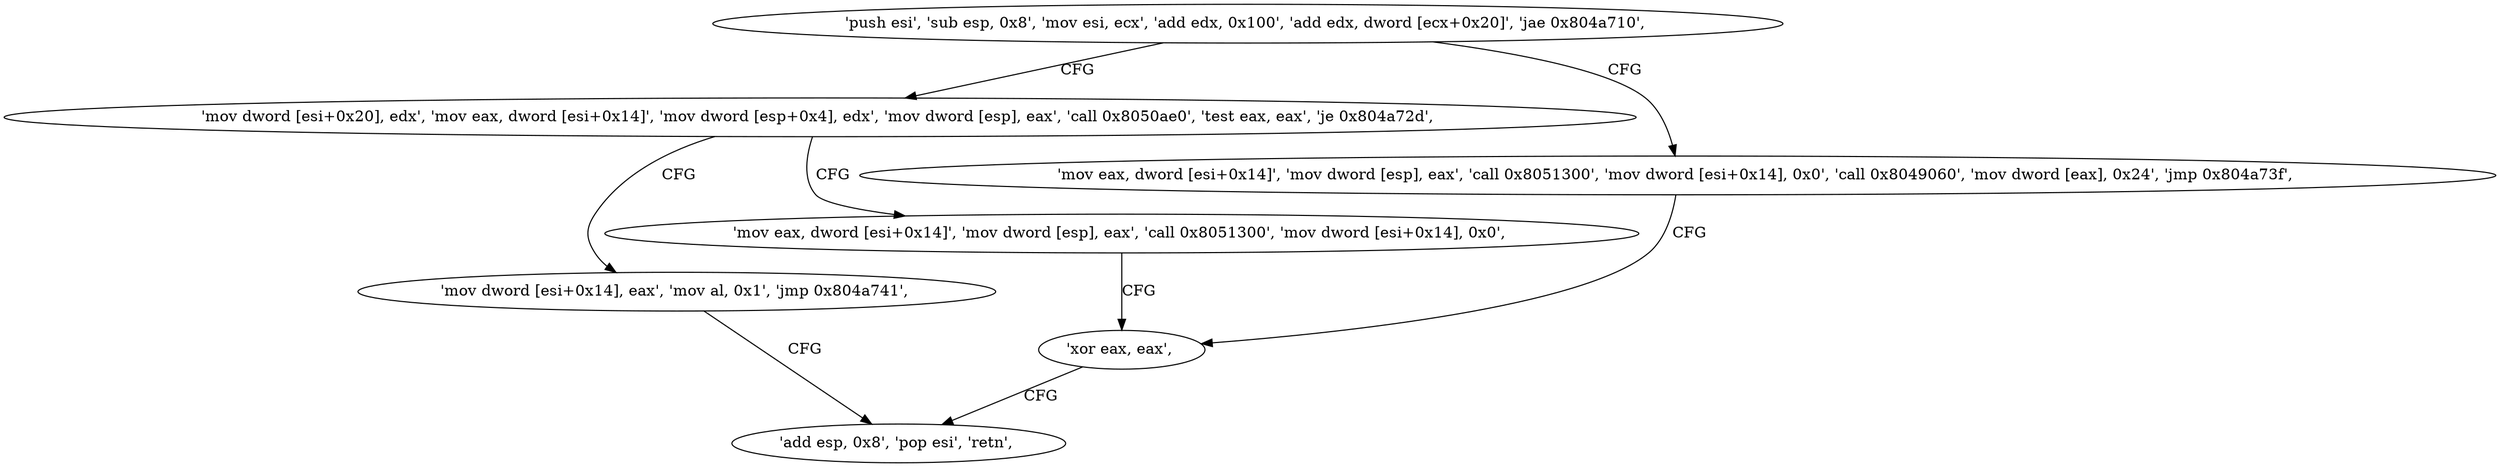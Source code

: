 digraph "func" {
"134522592" [label = "'push esi', 'sub esp, 0x8', 'mov esi, ecx', 'add edx, 0x100', 'add edx, dword [ecx+0x20]', 'jae 0x804a710', " ]
"134522640" [label = "'mov dword [esi+0x20], edx', 'mov eax, dword [esi+0x14]', 'mov dword [esp+0x4], edx', 'mov dword [esp], eax', 'call 0x8050ae0', 'test eax, eax', 'je 0x804a72d', " ]
"134522609" [label = "'mov eax, dword [esi+0x14]', 'mov dword [esp], eax', 'call 0x8051300', 'mov dword [esi+0x14], 0x0', 'call 0x8049060', 'mov dword [eax], 0x24', 'jmp 0x804a73f', " ]
"134522669" [label = "'mov eax, dword [esi+0x14]', 'mov dword [esp], eax', 'call 0x8051300', 'mov dword [esi+0x14], 0x0', " ]
"134522662" [label = "'mov dword [esi+0x14], eax', 'mov al, 0x1', 'jmp 0x804a741', " ]
"134522687" [label = "'xor eax, eax', " ]
"134522689" [label = "'add esp, 0x8', 'pop esi', 'retn', " ]
"134522592" -> "134522640" [ label = "CFG" ]
"134522592" -> "134522609" [ label = "CFG" ]
"134522640" -> "134522669" [ label = "CFG" ]
"134522640" -> "134522662" [ label = "CFG" ]
"134522609" -> "134522687" [ label = "CFG" ]
"134522669" -> "134522687" [ label = "CFG" ]
"134522662" -> "134522689" [ label = "CFG" ]
"134522687" -> "134522689" [ label = "CFG" ]
}
